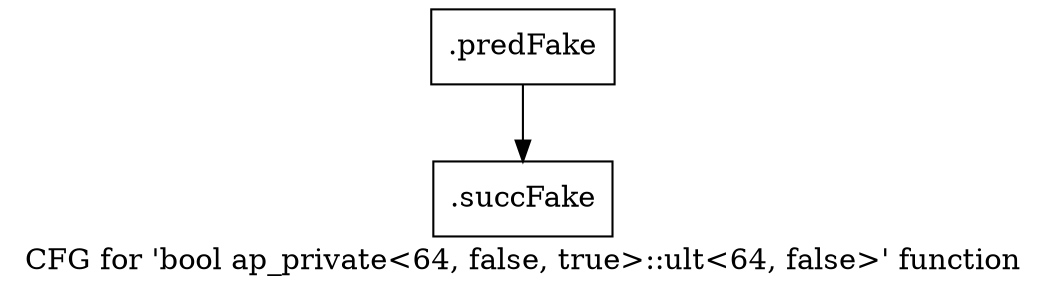 digraph "CFG for 'bool ap_private\<64, false, true\>::ult\<64, false\>' function" {
	label="CFG for 'bool ap_private\<64, false, true\>::ult\<64, false\>' function";

	Node0x5b17de0 [shape=record,filename="",linenumber="",label="{.predFake}"];
	Node0x5b17de0 -> Node0x60e2860[ callList="" memoryops="" filename="/mnt/xilinx/Vitis_HLS/2021.2/include/etc/ap_private.h" execusionnum="29"];
	Node0x60e2860 [shape=record,filename="/mnt/xilinx/Vitis_HLS/2021.2/include/etc/ap_private.h",linenumber="2307",label="{.succFake}"];
}
